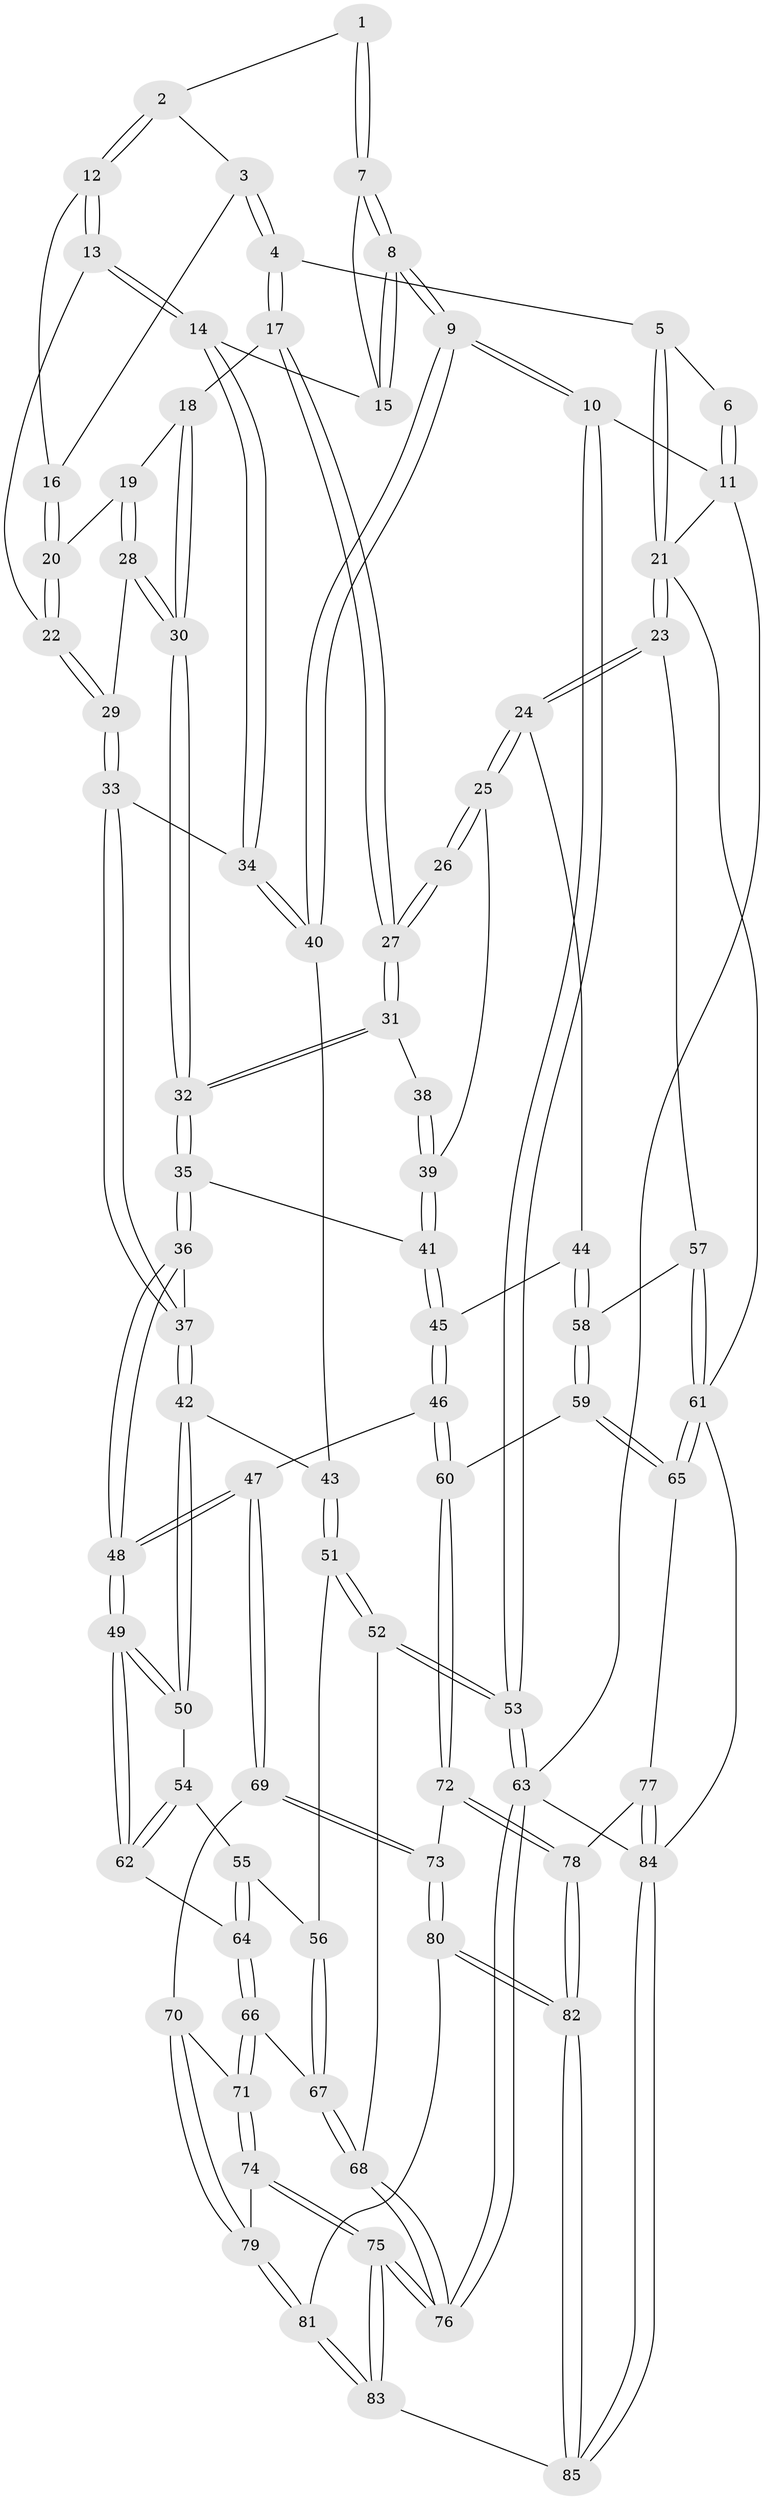 // Generated by graph-tools (version 1.1) at 2025/27/03/09/25 03:27:06]
// undirected, 85 vertices, 209 edges
graph export_dot {
graph [start="1"]
  node [color=gray90,style=filled];
  1 [pos="+0.16059730424843902+0"];
  2 [pos="+0.18644955309411795+0"];
  3 [pos="+0.36235270115138657+0.08778537659981281"];
  4 [pos="+0.6029966940487534+0"];
  5 [pos="+0.6036430588072468+0"];
  6 [pos="+0.13275092029408342+0"];
  7 [pos="+0.13988796573002543+0.016608514663466373"];
  8 [pos="+0+0.28695373629954757"];
  9 [pos="+0+0.2932862534959848"];
  10 [pos="+0+0.3019869629040383"];
  11 [pos="+0+0"];
  12 [pos="+0.2584568025810011+0.12158280880311674"];
  13 [pos="+0.26336364074074287+0.15112598757177767"];
  14 [pos="+0.21541854040361655+0.2294992814464776"];
  15 [pos="+0.15079592720595503+0.17594922118125284"];
  16 [pos="+0.3614891863421821+0.09143671817465815"];
  17 [pos="+0.6202531187156021+0"];
  18 [pos="+0.49102195764716977+0.1274860560308633"];
  19 [pos="+0.45937466109392977+0.138731530640993"];
  20 [pos="+0.3640504660122292+0.1317153491649385"];
  21 [pos="+1+0"];
  22 [pos="+0.3526400238694485+0.1694417546269362"];
  23 [pos="+1+0.2717010870229684"];
  24 [pos="+0.8736045122083883+0.26248407490006936"];
  25 [pos="+0.811323724265537+0.22646395852535967"];
  26 [pos="+0.7239492826154372+0.14224111269361867"];
  27 [pos="+0.6769841630436629+0.08704090258760347"];
  28 [pos="+0.38528239521843427+0.20296015394778336"];
  29 [pos="+0.3555614307010905+0.17730400585091258"];
  30 [pos="+0.45246484937130355+0.32910965654901786"];
  31 [pos="+0.5293440678928023+0.27230144955626123"];
  32 [pos="+0.45300273272281927+0.3317537360243115"];
  33 [pos="+0.24171230371558544+0.29741526528621187"];
  34 [pos="+0.23035087352885517+0.2889981950161583"];
  35 [pos="+0.45042457113852186+0.34218620504963315"];
  36 [pos="+0.4352386713454404+0.3545045865675803"];
  37 [pos="+0.29008893890853604+0.35749609081844913"];
  38 [pos="+0.6094980920170067+0.2840954435318541"];
  39 [pos="+0.6316655260500929+0.34010918487814124"];
  40 [pos="+0.01356170528700054+0.34063160150024974"];
  41 [pos="+0.5875270698081999+0.394632355310752"];
  42 [pos="+0.25113317254711354+0.4321622023851687"];
  43 [pos="+0.09776352855433769+0.43334776690755644"];
  44 [pos="+0.7443039605614458+0.45173513478386945"];
  45 [pos="+0.6500907448587018+0.4807382809974928"];
  46 [pos="+0.6464255236639045+0.489316186488657"];
  47 [pos="+0.4450207122188895+0.6426255207403658"];
  48 [pos="+0.4426063174758956+0.6412948445302724"];
  49 [pos="+0.4392881792188368+0.6413122824352036"];
  50 [pos="+0.25312673432611993+0.47546040350659974"];
  51 [pos="+0.10595798825801472+0.6047896453134844"];
  52 [pos="+0.045926590531382316+0.6301500918672435"];
  53 [pos="+0+0.6204282461363378"];
  54 [pos="+0.17647978187216806+0.572593267899805"];
  55 [pos="+0.11238925984089905+0.6030044669308083"];
  56 [pos="+0.10745199598437474+0.604914720827735"];
  57 [pos="+1+0.31437272867962057"];
  58 [pos="+0.855883979981958+0.6084257257119996"];
  59 [pos="+0.8412509959508708+0.6937385818675947"];
  60 [pos="+0.741964641038909+0.71724435908174"];
  61 [pos="+1+0.8201893289572676"];
  62 [pos="+0.38589409941296804+0.6595253508289621"];
  63 [pos="+0+1"];
  64 [pos="+0.34077318359234526+0.6897224614404018"];
  65 [pos="+0.9840614431347982+0.7902125206045537"];
  66 [pos="+0.2538984017501326+0.7585796535773918"];
  67 [pos="+0.2357169345364175+0.7540184146107108"];
  68 [pos="+0.10446999842196197+0.8073953012704516"];
  69 [pos="+0.4993039641509224+0.7193420931339588"];
  70 [pos="+0.3614293807256249+0.8492749097919577"];
  71 [pos="+0.2617671536490269+0.8029121587338082"];
  72 [pos="+0.6925766272802859+0.7515343821963802"];
  73 [pos="+0.5186221278050713+0.7363053980291872"];
  74 [pos="+0.24796753981874353+0.8666762770301072"];
  75 [pos="+0+1"];
  76 [pos="+0+1"];
  77 [pos="+0.8831869419324513+0.9087240947212504"];
  78 [pos="+0.7232719767680523+0.9835207787373178"];
  79 [pos="+0.3607962901806861+0.9110606708993719"];
  80 [pos="+0.5051622729738691+0.8788406126639264"];
  81 [pos="+0.3799011679916668+0.9504569130352284"];
  82 [pos="+0.6602727792005472+1"];
  83 [pos="+0.29546427062130765+1"];
  84 [pos="+1+1"];
  85 [pos="+0.6548525700923242+1"];
  1 -- 2;
  1 -- 7;
  1 -- 7;
  2 -- 3;
  2 -- 12;
  2 -- 12;
  3 -- 4;
  3 -- 4;
  3 -- 16;
  4 -- 5;
  4 -- 17;
  4 -- 17;
  5 -- 6;
  5 -- 21;
  5 -- 21;
  6 -- 11;
  6 -- 11;
  7 -- 8;
  7 -- 8;
  7 -- 15;
  8 -- 9;
  8 -- 9;
  8 -- 15;
  8 -- 15;
  9 -- 10;
  9 -- 10;
  9 -- 40;
  9 -- 40;
  10 -- 11;
  10 -- 53;
  10 -- 53;
  11 -- 21;
  11 -- 63;
  12 -- 13;
  12 -- 13;
  12 -- 16;
  13 -- 14;
  13 -- 14;
  13 -- 22;
  14 -- 15;
  14 -- 34;
  14 -- 34;
  16 -- 20;
  16 -- 20;
  17 -- 18;
  17 -- 27;
  17 -- 27;
  18 -- 19;
  18 -- 30;
  18 -- 30;
  19 -- 20;
  19 -- 28;
  19 -- 28;
  20 -- 22;
  20 -- 22;
  21 -- 23;
  21 -- 23;
  21 -- 61;
  22 -- 29;
  22 -- 29;
  23 -- 24;
  23 -- 24;
  23 -- 57;
  24 -- 25;
  24 -- 25;
  24 -- 44;
  25 -- 26;
  25 -- 26;
  25 -- 39;
  26 -- 27;
  26 -- 27;
  27 -- 31;
  27 -- 31;
  28 -- 29;
  28 -- 30;
  28 -- 30;
  29 -- 33;
  29 -- 33;
  30 -- 32;
  30 -- 32;
  31 -- 32;
  31 -- 32;
  31 -- 38;
  32 -- 35;
  32 -- 35;
  33 -- 34;
  33 -- 37;
  33 -- 37;
  34 -- 40;
  34 -- 40;
  35 -- 36;
  35 -- 36;
  35 -- 41;
  36 -- 37;
  36 -- 48;
  36 -- 48;
  37 -- 42;
  37 -- 42;
  38 -- 39;
  38 -- 39;
  39 -- 41;
  39 -- 41;
  40 -- 43;
  41 -- 45;
  41 -- 45;
  42 -- 43;
  42 -- 50;
  42 -- 50;
  43 -- 51;
  43 -- 51;
  44 -- 45;
  44 -- 58;
  44 -- 58;
  45 -- 46;
  45 -- 46;
  46 -- 47;
  46 -- 60;
  46 -- 60;
  47 -- 48;
  47 -- 48;
  47 -- 69;
  47 -- 69;
  48 -- 49;
  48 -- 49;
  49 -- 50;
  49 -- 50;
  49 -- 62;
  49 -- 62;
  50 -- 54;
  51 -- 52;
  51 -- 52;
  51 -- 56;
  52 -- 53;
  52 -- 53;
  52 -- 68;
  53 -- 63;
  53 -- 63;
  54 -- 55;
  54 -- 62;
  54 -- 62;
  55 -- 56;
  55 -- 64;
  55 -- 64;
  56 -- 67;
  56 -- 67;
  57 -- 58;
  57 -- 61;
  57 -- 61;
  58 -- 59;
  58 -- 59;
  59 -- 60;
  59 -- 65;
  59 -- 65;
  60 -- 72;
  60 -- 72;
  61 -- 65;
  61 -- 65;
  61 -- 84;
  62 -- 64;
  63 -- 76;
  63 -- 76;
  63 -- 84;
  64 -- 66;
  64 -- 66;
  65 -- 77;
  66 -- 67;
  66 -- 71;
  66 -- 71;
  67 -- 68;
  67 -- 68;
  68 -- 76;
  68 -- 76;
  69 -- 70;
  69 -- 73;
  69 -- 73;
  70 -- 71;
  70 -- 79;
  70 -- 79;
  71 -- 74;
  71 -- 74;
  72 -- 73;
  72 -- 78;
  72 -- 78;
  73 -- 80;
  73 -- 80;
  74 -- 75;
  74 -- 75;
  74 -- 79;
  75 -- 76;
  75 -- 76;
  75 -- 83;
  75 -- 83;
  77 -- 78;
  77 -- 84;
  77 -- 84;
  78 -- 82;
  78 -- 82;
  79 -- 81;
  79 -- 81;
  80 -- 81;
  80 -- 82;
  80 -- 82;
  81 -- 83;
  81 -- 83;
  82 -- 85;
  82 -- 85;
  83 -- 85;
  84 -- 85;
  84 -- 85;
}
